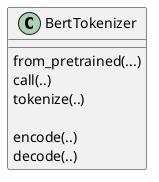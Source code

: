 @startuml

' ' abstract PreTrainedModel {
' '     from_pretrained(...)
' ' }

' ' ' https://huggingface.co/docs/transformers/v4.36.1/en/main_classes/configuration#transformers.PretrainedConfig
' ' abstract PreTrainedConfig{
' '     from_pretrained(...)
' ' }

' ' https://huggingface.co/docs/transformers/v4.36.1/en/main_classes/tokenizer#transformers.PreTrainedTokenizer
' abstract PreTrainedTokenizer{
'     from_pretrained(...)
' }

' abstract PreTrainedTokenizerFast{
'     from_pretrained(...)
' }

' class BertTokenizerFast {

'     from_pretrained(...)
'     call(..)
'     tokenize(..)
'     encode(..)
' }

class BertTokenizer {

    from_pretrained(...)
    call(..)
    tokenize(..)

    encode(..)
    decode(..)
}

' BertTokenizer --|> PreTrainedTokenizer
' BertTokenizerFast --|>PreTrainedTokenizerFast
@enduml